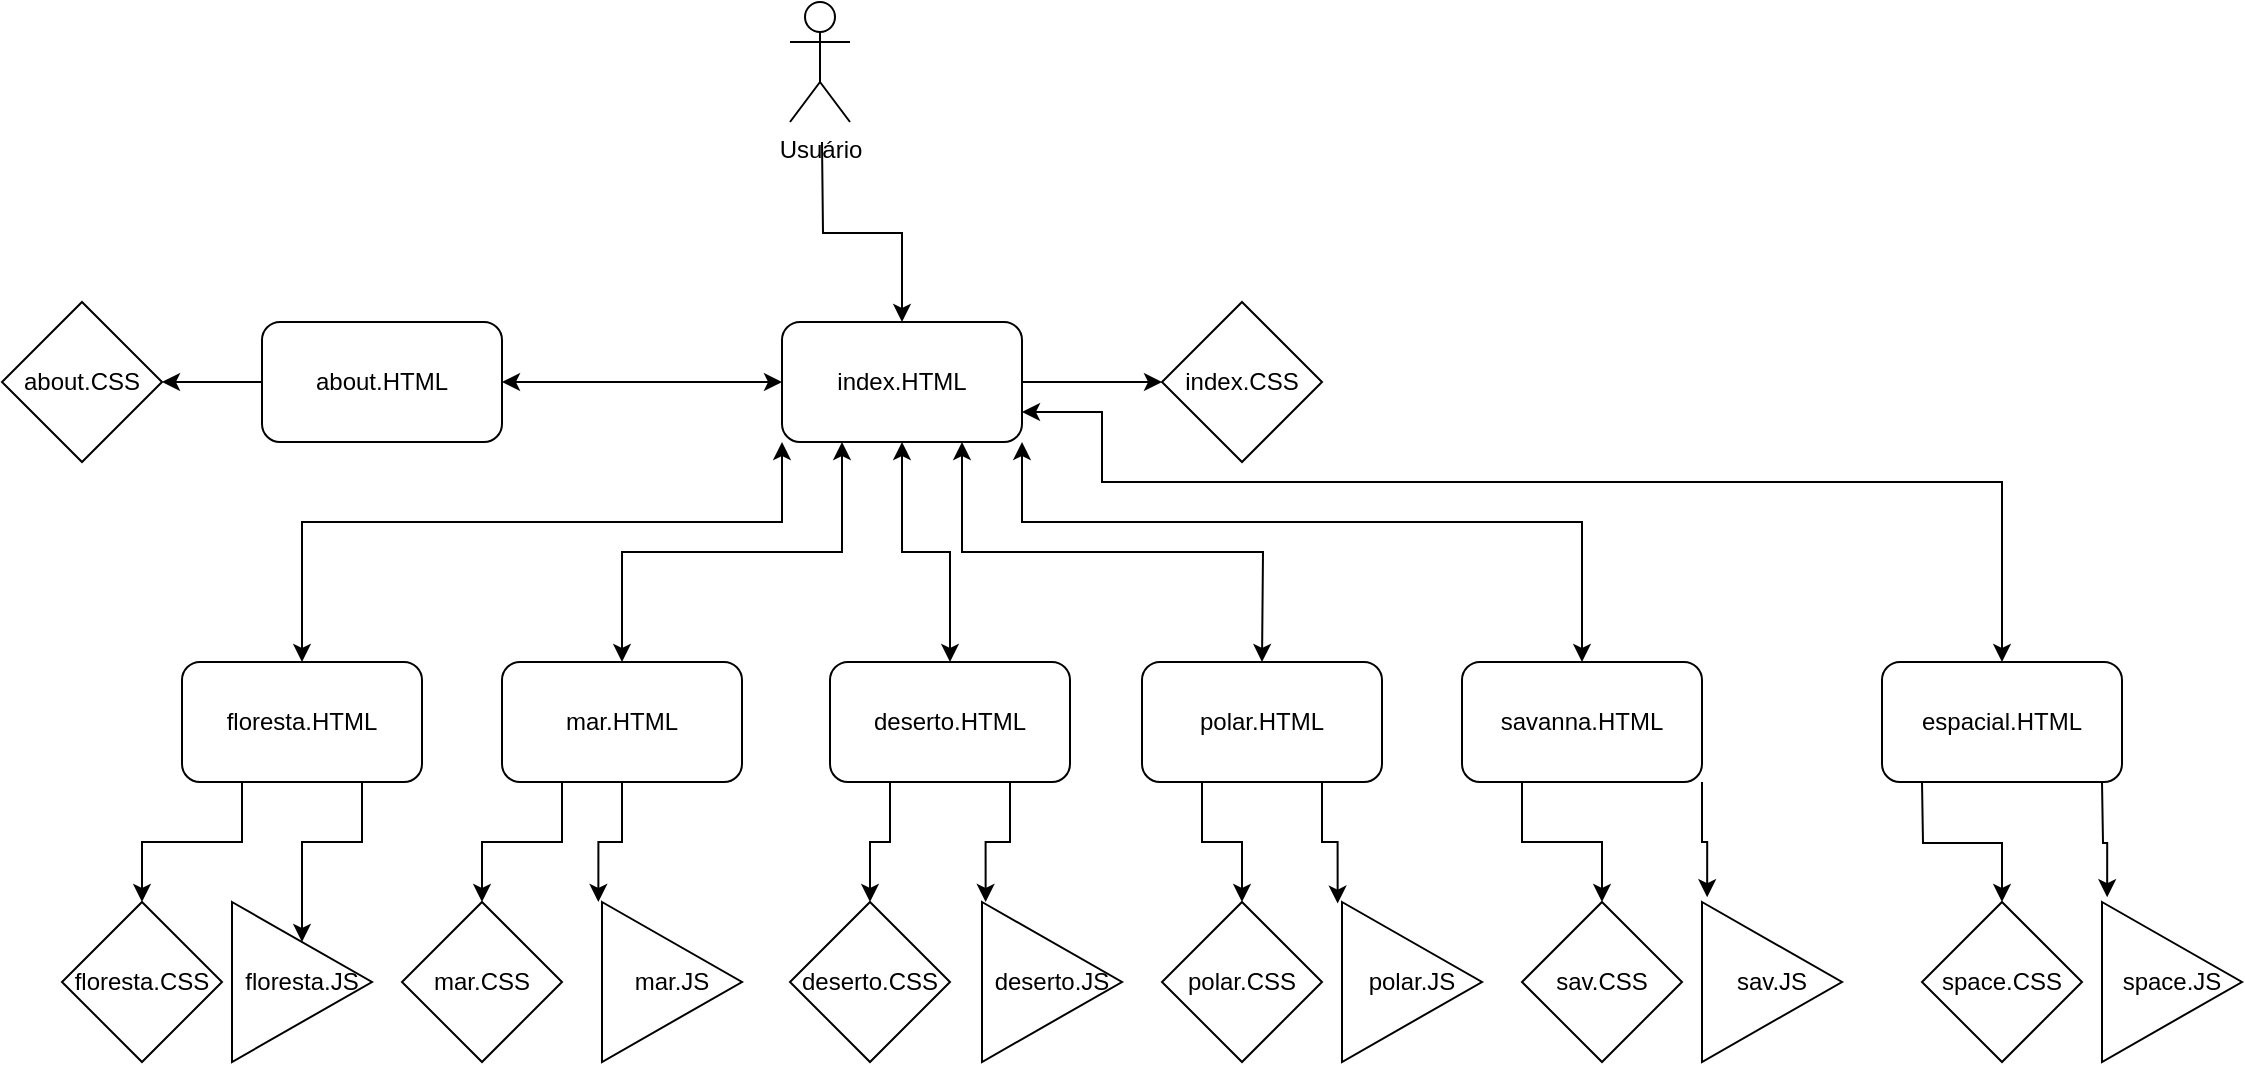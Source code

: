 <mxfile version="20.8.20" type="github">
  <diagram name="Página-1" id="mbIImg6qxbwcoHYguDk2">
    <mxGraphModel dx="2345" dy="1805" grid="1" gridSize="10" guides="1" tooltips="1" connect="1" arrows="1" fold="1" page="1" pageScale="1" pageWidth="827" pageHeight="1169" math="0" shadow="0">
      <root>
        <mxCell id="0" />
        <mxCell id="1" parent="0" />
        <mxCell id="WvsfiPprC5-u_jf9UefJ-2" style="edgeStyle=orthogonalEdgeStyle;rounded=0;orthogonalLoop=1;jettySize=auto;html=1;exitX=1;exitY=0.5;exitDx=0;exitDy=0;" parent="1" source="WvsfiPprC5-u_jf9UefJ-1" edge="1">
          <mxGeometry relative="1" as="geometry">
            <mxPoint x="520" y="80" as="targetPoint" />
          </mxGeometry>
        </mxCell>
        <mxCell id="WvsfiPprC5-u_jf9UefJ-4" style="edgeStyle=orthogonalEdgeStyle;rounded=0;orthogonalLoop=1;jettySize=auto;html=1;exitX=0;exitY=1;exitDx=0;exitDy=0;entryX=0.5;entryY=0;entryDx=0;entryDy=0;startArrow=classic;startFill=1;" parent="1" source="WvsfiPprC5-u_jf9UefJ-1" target="WvsfiPprC5-u_jf9UefJ-5" edge="1">
          <mxGeometry relative="1" as="geometry">
            <mxPoint x="160" y="190" as="targetPoint" />
            <Array as="points">
              <mxPoint x="330" y="150" />
              <mxPoint x="90" y="150" />
            </Array>
          </mxGeometry>
        </mxCell>
        <mxCell id="WvsfiPprC5-u_jf9UefJ-8" style="edgeStyle=orthogonalEdgeStyle;rounded=0;orthogonalLoop=1;jettySize=auto;html=1;exitX=0.25;exitY=1;exitDx=0;exitDy=0;entryX=0.5;entryY=0;entryDx=0;entryDy=0;startArrow=classic;startFill=1;" parent="1" source="WvsfiPprC5-u_jf9UefJ-1" target="WvsfiPprC5-u_jf9UefJ-7" edge="1">
          <mxGeometry relative="1" as="geometry">
            <Array as="points">
              <mxPoint x="360" y="165" />
              <mxPoint x="250" y="165" />
            </Array>
          </mxGeometry>
        </mxCell>
        <mxCell id="WvsfiPprC5-u_jf9UefJ-10" style="edgeStyle=orthogonalEdgeStyle;rounded=0;orthogonalLoop=1;jettySize=auto;html=1;exitX=0.5;exitY=1;exitDx=0;exitDy=0;entryX=0.5;entryY=0;entryDx=0;entryDy=0;startArrow=classic;startFill=1;" parent="1" source="WvsfiPprC5-u_jf9UefJ-1" target="WvsfiPprC5-u_jf9UefJ-9" edge="1">
          <mxGeometry relative="1" as="geometry" />
        </mxCell>
        <mxCell id="WvsfiPprC5-u_jf9UefJ-11" style="edgeStyle=orthogonalEdgeStyle;rounded=0;orthogonalLoop=1;jettySize=auto;html=1;exitX=0.75;exitY=1;exitDx=0;exitDy=0;startArrow=classic;startFill=1;" parent="1" source="WvsfiPprC5-u_jf9UefJ-1" edge="1">
          <mxGeometry relative="1" as="geometry">
            <mxPoint x="570" y="220" as="targetPoint" />
          </mxGeometry>
        </mxCell>
        <mxCell id="WvsfiPprC5-u_jf9UefJ-13" style="edgeStyle=orthogonalEdgeStyle;rounded=0;orthogonalLoop=1;jettySize=auto;html=1;exitX=1;exitY=1;exitDx=0;exitDy=0;entryX=0.5;entryY=0;entryDx=0;entryDy=0;startArrow=classic;startFill=1;" parent="1" source="WvsfiPprC5-u_jf9UefJ-1" target="WvsfiPprC5-u_jf9UefJ-14" edge="1">
          <mxGeometry relative="1" as="geometry">
            <mxPoint x="730" y="200" as="targetPoint" />
            <Array as="points">
              <mxPoint x="450" y="150" />
              <mxPoint x="730" y="150" />
            </Array>
          </mxGeometry>
        </mxCell>
        <mxCell id="WvsfiPprC5-u_jf9UefJ-40" style="edgeStyle=orthogonalEdgeStyle;rounded=0;orthogonalLoop=1;jettySize=auto;html=1;exitX=0;exitY=0.5;exitDx=0;exitDy=0;entryX=1;entryY=0.5;entryDx=0;entryDy=0;startArrow=classic;startFill=1;" parent="1" source="WvsfiPprC5-u_jf9UefJ-1" target="WvsfiPprC5-u_jf9UefJ-39" edge="1">
          <mxGeometry relative="1" as="geometry" />
        </mxCell>
        <mxCell id="WvsfiPprC5-u_jf9UefJ-1" value="index.HTML" style="rounded=1;whiteSpace=wrap;html=1;" parent="1" vertex="1">
          <mxGeometry x="330" y="50" width="120" height="60" as="geometry" />
        </mxCell>
        <mxCell id="WvsfiPprC5-u_jf9UefJ-3" value="index.CSS" style="rhombus;whiteSpace=wrap;html=1;" parent="1" vertex="1">
          <mxGeometry x="520" y="40" width="80" height="80" as="geometry" />
        </mxCell>
        <mxCell id="WvsfiPprC5-u_jf9UefJ-37" style="edgeStyle=orthogonalEdgeStyle;rounded=0;orthogonalLoop=1;jettySize=auto;html=1;exitX=0.25;exitY=1;exitDx=0;exitDy=0;entryX=0.5;entryY=0;entryDx=0;entryDy=0;" parent="1" source="WvsfiPprC5-u_jf9UefJ-5" target="WvsfiPprC5-u_jf9UefJ-17" edge="1">
          <mxGeometry relative="1" as="geometry" />
        </mxCell>
        <mxCell id="WvsfiPprC5-u_jf9UefJ-38" style="edgeStyle=orthogonalEdgeStyle;rounded=0;orthogonalLoop=1;jettySize=auto;html=1;exitX=0.75;exitY=1;exitDx=0;exitDy=0;entryX=0.5;entryY=0;entryDx=0;entryDy=0;" parent="1" source="WvsfiPprC5-u_jf9UefJ-5" target="WvsfiPprC5-u_jf9UefJ-22" edge="1">
          <mxGeometry relative="1" as="geometry" />
        </mxCell>
        <mxCell id="WvsfiPprC5-u_jf9UefJ-5" value="floresta.HTML" style="rounded=1;whiteSpace=wrap;html=1;" parent="1" vertex="1">
          <mxGeometry x="30" y="220" width="120" height="60" as="geometry" />
        </mxCell>
        <mxCell id="WvsfiPprC5-u_jf9UefJ-30" style="edgeStyle=orthogonalEdgeStyle;rounded=0;orthogonalLoop=1;jettySize=auto;html=1;exitX=0.5;exitY=1;exitDx=0;exitDy=0;entryX=-0.026;entryY=0;entryDx=0;entryDy=0;entryPerimeter=0;" parent="1" source="WvsfiPprC5-u_jf9UefJ-7" target="WvsfiPprC5-u_jf9UefJ-25" edge="1">
          <mxGeometry relative="1" as="geometry" />
        </mxCell>
        <mxCell id="WvsfiPprC5-u_jf9UefJ-44" style="edgeStyle=orthogonalEdgeStyle;rounded=0;orthogonalLoop=1;jettySize=auto;html=1;exitX=0.25;exitY=1;exitDx=0;exitDy=0;startArrow=none;startFill=0;entryX=0.5;entryY=0;entryDx=0;entryDy=0;" parent="1" source="WvsfiPprC5-u_jf9UefJ-7" target="WvsfiPprC5-u_jf9UefJ-18" edge="1">
          <mxGeometry relative="1" as="geometry">
            <mxPoint x="180" y="330" as="targetPoint" />
          </mxGeometry>
        </mxCell>
        <mxCell id="WvsfiPprC5-u_jf9UefJ-7" value="mar.HTML" style="rounded=1;whiteSpace=wrap;html=1;" parent="1" vertex="1">
          <mxGeometry x="190" y="220" width="120" height="60" as="geometry" />
        </mxCell>
        <mxCell id="WvsfiPprC5-u_jf9UefJ-31" style="edgeStyle=orthogonalEdgeStyle;rounded=0;orthogonalLoop=1;jettySize=auto;html=1;exitX=0.25;exitY=1;exitDx=0;exitDy=0;entryX=0.5;entryY=0;entryDx=0;entryDy=0;" parent="1" source="WvsfiPprC5-u_jf9UefJ-9" target="WvsfiPprC5-u_jf9UefJ-19" edge="1">
          <mxGeometry relative="1" as="geometry" />
        </mxCell>
        <mxCell id="WvsfiPprC5-u_jf9UefJ-32" style="edgeStyle=orthogonalEdgeStyle;rounded=0;orthogonalLoop=1;jettySize=auto;html=1;exitX=0.75;exitY=1;exitDx=0;exitDy=0;entryX=0.026;entryY=0;entryDx=0;entryDy=0;entryPerimeter=0;" parent="1" source="WvsfiPprC5-u_jf9UefJ-9" target="WvsfiPprC5-u_jf9UefJ-26" edge="1">
          <mxGeometry relative="1" as="geometry" />
        </mxCell>
        <mxCell id="WvsfiPprC5-u_jf9UefJ-9" value="deserto.HTML" style="rounded=1;whiteSpace=wrap;html=1;" parent="1" vertex="1">
          <mxGeometry x="354" y="220" width="120" height="60" as="geometry" />
        </mxCell>
        <mxCell id="WvsfiPprC5-u_jf9UefJ-33" style="edgeStyle=orthogonalEdgeStyle;rounded=0;orthogonalLoop=1;jettySize=auto;html=1;exitX=0.25;exitY=1;exitDx=0;exitDy=0;entryX=0.5;entryY=0;entryDx=0;entryDy=0;" parent="1" source="WvsfiPprC5-u_jf9UefJ-12" target="WvsfiPprC5-u_jf9UefJ-20" edge="1">
          <mxGeometry relative="1" as="geometry" />
        </mxCell>
        <mxCell id="WvsfiPprC5-u_jf9UefJ-34" style="edgeStyle=orthogonalEdgeStyle;rounded=0;orthogonalLoop=1;jettySize=auto;html=1;exitX=0.75;exitY=1;exitDx=0;exitDy=0;entryX=-0.031;entryY=0.01;entryDx=0;entryDy=0;entryPerimeter=0;" parent="1" source="WvsfiPprC5-u_jf9UefJ-12" target="WvsfiPprC5-u_jf9UefJ-27" edge="1">
          <mxGeometry relative="1" as="geometry" />
        </mxCell>
        <mxCell id="WvsfiPprC5-u_jf9UefJ-12" value="polar.HTML" style="rounded=1;whiteSpace=wrap;html=1;" parent="1" vertex="1">
          <mxGeometry x="510" y="220" width="120" height="60" as="geometry" />
        </mxCell>
        <mxCell id="WvsfiPprC5-u_jf9UefJ-35" style="edgeStyle=orthogonalEdgeStyle;rounded=0;orthogonalLoop=1;jettySize=auto;html=1;exitX=0.25;exitY=1;exitDx=0;exitDy=0;entryX=0.5;entryY=0;entryDx=0;entryDy=0;" parent="1" source="WvsfiPprC5-u_jf9UefJ-14" target="WvsfiPprC5-u_jf9UefJ-21" edge="1">
          <mxGeometry relative="1" as="geometry" />
        </mxCell>
        <mxCell id="WvsfiPprC5-u_jf9UefJ-36" style="edgeStyle=orthogonalEdgeStyle;rounded=0;orthogonalLoop=1;jettySize=auto;html=1;exitX=1;exitY=1;exitDx=0;exitDy=0;entryX=0.037;entryY=-0.03;entryDx=0;entryDy=0;entryPerimeter=0;" parent="1" source="WvsfiPprC5-u_jf9UefJ-14" target="WvsfiPprC5-u_jf9UefJ-28" edge="1">
          <mxGeometry relative="1" as="geometry" />
        </mxCell>
        <mxCell id="WvsfiPprC5-u_jf9UefJ-14" value="savanna.HTML" style="rounded=1;whiteSpace=wrap;html=1;" parent="1" vertex="1">
          <mxGeometry x="670" y="220" width="120" height="60" as="geometry" />
        </mxCell>
        <mxCell id="WvsfiPprC5-u_jf9UefJ-16" style="edgeStyle=orthogonalEdgeStyle;rounded=0;orthogonalLoop=1;jettySize=auto;html=1;entryX=0.5;entryY=0;entryDx=0;entryDy=0;" parent="1" target="WvsfiPprC5-u_jf9UefJ-1" edge="1">
          <mxGeometry relative="1" as="geometry">
            <mxPoint x="390" y="-40" as="targetPoint" />
            <mxPoint x="350" y="-40" as="sourcePoint" />
          </mxGeometry>
        </mxCell>
        <mxCell id="WvsfiPprC5-u_jf9UefJ-15" value="Usuário" style="shape=umlActor;verticalLabelPosition=bottom;verticalAlign=top;html=1;outlineConnect=0;" parent="1" vertex="1">
          <mxGeometry x="334" y="-110" width="30" height="60" as="geometry" />
        </mxCell>
        <mxCell id="WvsfiPprC5-u_jf9UefJ-17" value="floresta.CSS" style="rhombus;whiteSpace=wrap;html=1;" parent="1" vertex="1">
          <mxGeometry x="-30" y="340" width="80" height="80" as="geometry" />
        </mxCell>
        <mxCell id="WvsfiPprC5-u_jf9UefJ-18" value="mar.CSS" style="rhombus;whiteSpace=wrap;html=1;" parent="1" vertex="1">
          <mxGeometry x="140" y="340" width="80" height="80" as="geometry" />
        </mxCell>
        <mxCell id="WvsfiPprC5-u_jf9UefJ-19" value="deserto.CSS" style="rhombus;whiteSpace=wrap;html=1;" parent="1" vertex="1">
          <mxGeometry x="334" y="340" width="80" height="80" as="geometry" />
        </mxCell>
        <mxCell id="WvsfiPprC5-u_jf9UefJ-20" value="polar.CSS" style="rhombus;whiteSpace=wrap;html=1;" parent="1" vertex="1">
          <mxGeometry x="520" y="340" width="80" height="80" as="geometry" />
        </mxCell>
        <mxCell id="WvsfiPprC5-u_jf9UefJ-21" value="sav.CSS" style="rhombus;whiteSpace=wrap;html=1;" parent="1" vertex="1">
          <mxGeometry x="700" y="340" width="80" height="80" as="geometry" />
        </mxCell>
        <mxCell id="WvsfiPprC5-u_jf9UefJ-22" value="floresta.JS" style="triangle;whiteSpace=wrap;html=1;" parent="1" vertex="1">
          <mxGeometry x="55" y="340" width="70" height="80" as="geometry" />
        </mxCell>
        <mxCell id="WvsfiPprC5-u_jf9UefJ-25" value="mar.JS" style="triangle;whiteSpace=wrap;html=1;" parent="1" vertex="1">
          <mxGeometry x="240" y="340" width="70" height="80" as="geometry" />
        </mxCell>
        <mxCell id="WvsfiPprC5-u_jf9UefJ-26" value="deserto.JS" style="triangle;whiteSpace=wrap;html=1;" parent="1" vertex="1">
          <mxGeometry x="430" y="340" width="70" height="80" as="geometry" />
        </mxCell>
        <mxCell id="WvsfiPprC5-u_jf9UefJ-27" value="polar.JS" style="triangle;whiteSpace=wrap;html=1;" parent="1" vertex="1">
          <mxGeometry x="610" y="340" width="70" height="80" as="geometry" />
        </mxCell>
        <mxCell id="WvsfiPprC5-u_jf9UefJ-28" value="sav.JS" style="triangle;whiteSpace=wrap;html=1;" parent="1" vertex="1">
          <mxGeometry x="790" y="340" width="70" height="80" as="geometry" />
        </mxCell>
        <mxCell id="WvsfiPprC5-u_jf9UefJ-42" style="edgeStyle=orthogonalEdgeStyle;rounded=0;orthogonalLoop=1;jettySize=auto;html=1;exitX=0;exitY=0.5;exitDx=0;exitDy=0;entryX=1;entryY=0.5;entryDx=0;entryDy=0;" parent="1" source="WvsfiPprC5-u_jf9UefJ-39" target="WvsfiPprC5-u_jf9UefJ-41" edge="1">
          <mxGeometry relative="1" as="geometry" />
        </mxCell>
        <mxCell id="WvsfiPprC5-u_jf9UefJ-39" value="about.HTML" style="rounded=1;whiteSpace=wrap;html=1;" parent="1" vertex="1">
          <mxGeometry x="70" y="50" width="120" height="60" as="geometry" />
        </mxCell>
        <mxCell id="WvsfiPprC5-u_jf9UefJ-41" value="about.CSS" style="rhombus;whiteSpace=wrap;html=1;" parent="1" vertex="1">
          <mxGeometry x="-60" y="40" width="80" height="80" as="geometry" />
        </mxCell>
        <mxCell id="yeril9iHCPtXCtmYwL9_-1" style="edgeStyle=orthogonalEdgeStyle;rounded=0;orthogonalLoop=1;jettySize=auto;html=1;exitX=0.25;exitY=1;exitDx=0;exitDy=0;entryX=0.5;entryY=0;entryDx=0;entryDy=0;" edge="1" parent="1" target="yeril9iHCPtXCtmYwL9_-3">
          <mxGeometry relative="1" as="geometry">
            <mxPoint x="900" y="280" as="sourcePoint" />
          </mxGeometry>
        </mxCell>
        <mxCell id="yeril9iHCPtXCtmYwL9_-2" style="edgeStyle=orthogonalEdgeStyle;rounded=0;orthogonalLoop=1;jettySize=auto;html=1;exitX=1;exitY=1;exitDx=0;exitDy=0;entryX=0.037;entryY=-0.03;entryDx=0;entryDy=0;entryPerimeter=0;" edge="1" parent="1" target="yeril9iHCPtXCtmYwL9_-4">
          <mxGeometry relative="1" as="geometry">
            <mxPoint x="990" y="280" as="sourcePoint" />
          </mxGeometry>
        </mxCell>
        <mxCell id="yeril9iHCPtXCtmYwL9_-3" value="space.CSS" style="rhombus;whiteSpace=wrap;html=1;" vertex="1" parent="1">
          <mxGeometry x="900" y="340" width="80" height="80" as="geometry" />
        </mxCell>
        <mxCell id="yeril9iHCPtXCtmYwL9_-4" value="space.JS" style="triangle;whiteSpace=wrap;html=1;" vertex="1" parent="1">
          <mxGeometry x="990" y="340" width="70" height="80" as="geometry" />
        </mxCell>
        <mxCell id="yeril9iHCPtXCtmYwL9_-5" value="espacial.HTML" style="rounded=1;whiteSpace=wrap;html=1;" vertex="1" parent="1">
          <mxGeometry x="880" y="220" width="120" height="60" as="geometry" />
        </mxCell>
        <mxCell id="yeril9iHCPtXCtmYwL9_-10" value="" style="endArrow=classic;startArrow=classic;html=1;rounded=0;exitX=1;exitY=0.75;exitDx=0;exitDy=0;entryX=0.5;entryY=0;entryDx=0;entryDy=0;edgeStyle=orthogonalEdgeStyle;" edge="1" parent="1" source="WvsfiPprC5-u_jf9UefJ-1" target="yeril9iHCPtXCtmYwL9_-5">
          <mxGeometry width="50" height="50" relative="1" as="geometry">
            <mxPoint x="520" y="240" as="sourcePoint" />
            <mxPoint x="570" y="190" as="targetPoint" />
            <Array as="points">
              <mxPoint x="490" y="95" />
              <mxPoint x="490" y="130" />
              <mxPoint x="940" y="130" />
            </Array>
          </mxGeometry>
        </mxCell>
      </root>
    </mxGraphModel>
  </diagram>
</mxfile>
